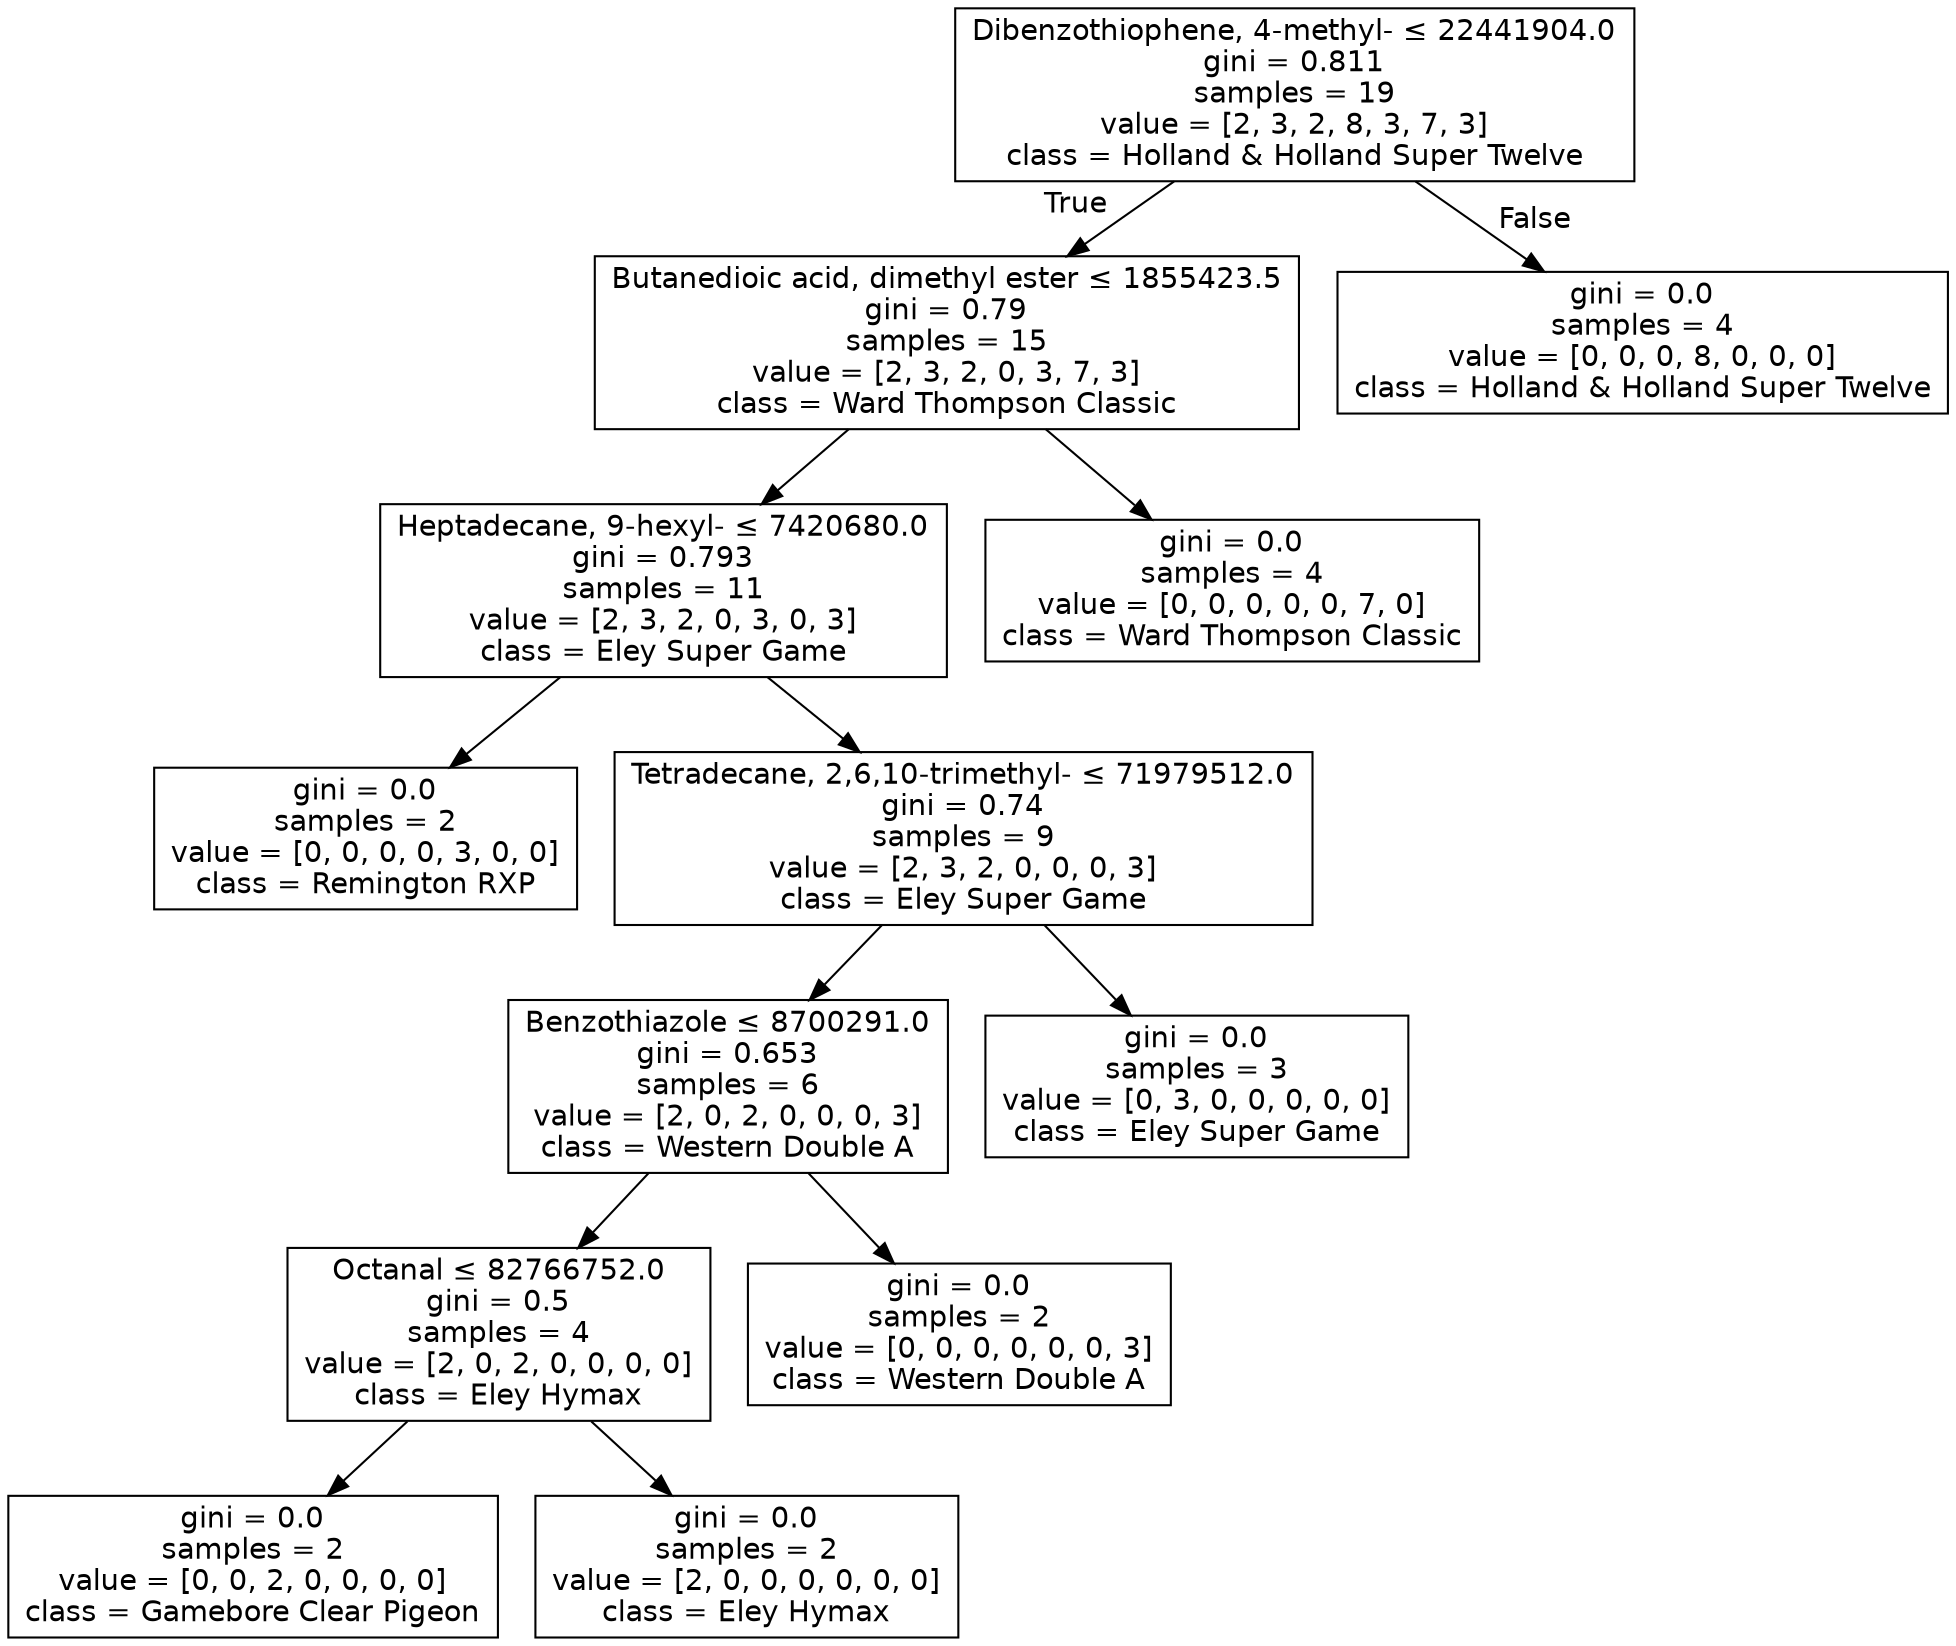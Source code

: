 digraph Tree {
node [shape=box, fontname="helvetica"] ;
edge [fontname="helvetica"] ;
0 [label=<Dibenzothiophene, 4-methyl- &le; 22441904.0<br/>gini = 0.811<br/>samples = 19<br/>value = [2, 3, 2, 8, 3, 7, 3]<br/>class = Holland &amp; Holland Super Twelve>] ;
1 [label=<Butanedioic acid, dimethyl ester &le; 1855423.5<br/>gini = 0.79<br/>samples = 15<br/>value = [2, 3, 2, 0, 3, 7, 3]<br/>class = Ward Thompson Classic>] ;
0 -> 1 [labeldistance=2.5, labelangle=45, headlabel="True"] ;
2 [label=<Heptadecane, 9-hexyl- &le; 7420680.0<br/>gini = 0.793<br/>samples = 11<br/>value = [2, 3, 2, 0, 3, 0, 3]<br/>class = Eley Super Game>] ;
1 -> 2 ;
3 [label=<gini = 0.0<br/>samples = 2<br/>value = [0, 0, 0, 0, 3, 0, 0]<br/>class = Remington RXP>] ;
2 -> 3 ;
4 [label=<Tetradecane, 2,6,10-trimethyl- &le; 71979512.0<br/>gini = 0.74<br/>samples = 9<br/>value = [2, 3, 2, 0, 0, 0, 3]<br/>class = Eley Super Game>] ;
2 -> 4 ;
5 [label=<Benzothiazole &le; 8700291.0<br/>gini = 0.653<br/>samples = 6<br/>value = [2, 0, 2, 0, 0, 0, 3]<br/>class = Western Double A>] ;
4 -> 5 ;
6 [label=<Octanal &le; 82766752.0<br/>gini = 0.5<br/>samples = 4<br/>value = [2, 0, 2, 0, 0, 0, 0]<br/>class = Eley Hymax>] ;
5 -> 6 ;
7 [label=<gini = 0.0<br/>samples = 2<br/>value = [0, 0, 2, 0, 0, 0, 0]<br/>class = Gamebore Clear Pigeon>] ;
6 -> 7 ;
8 [label=<gini = 0.0<br/>samples = 2<br/>value = [2, 0, 0, 0, 0, 0, 0]<br/>class = Eley Hymax>] ;
6 -> 8 ;
9 [label=<gini = 0.0<br/>samples = 2<br/>value = [0, 0, 0, 0, 0, 0, 3]<br/>class = Western Double A>] ;
5 -> 9 ;
10 [label=<gini = 0.0<br/>samples = 3<br/>value = [0, 3, 0, 0, 0, 0, 0]<br/>class = Eley Super Game>] ;
4 -> 10 ;
11 [label=<gini = 0.0<br/>samples = 4<br/>value = [0, 0, 0, 0, 0, 7, 0]<br/>class = Ward Thompson Classic>] ;
1 -> 11 ;
12 [label=<gini = 0.0<br/>samples = 4<br/>value = [0, 0, 0, 8, 0, 0, 0]<br/>class = Holland &amp; Holland Super Twelve>] ;
0 -> 12 [labeldistance=2.5, labelangle=-45, headlabel="False"] ;
}
